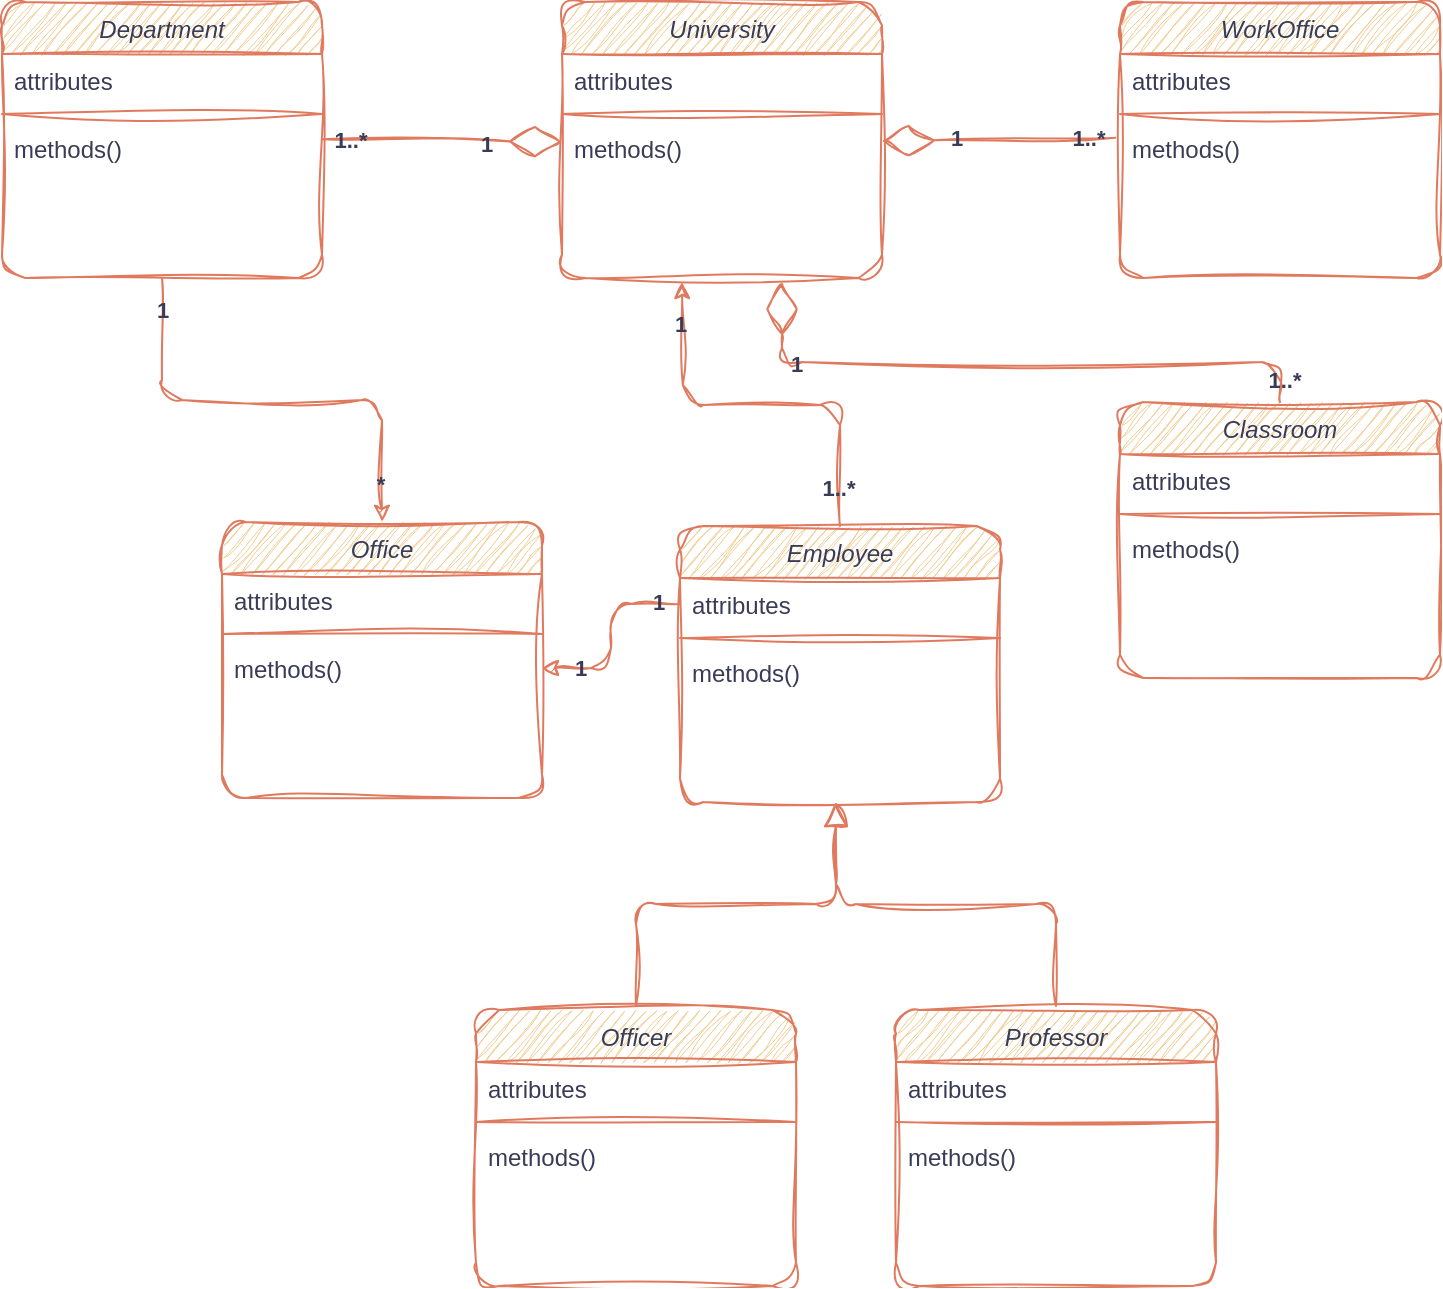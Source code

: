 <mxfile version="22.1.4" type="device">
  <diagram id="C5RBs43oDa-KdzZeNtuy" name="Page-1">
    <mxGraphModel dx="1434" dy="790" grid="0" gridSize="10" guides="1" tooltips="1" connect="1" arrows="1" fold="1" page="1" pageScale="1" pageWidth="827" pageHeight="1169" background="none" math="0" shadow="0">
      <root>
        <mxCell id="WIyWlLk6GJQsqaUBKTNV-0" />
        <mxCell id="WIyWlLk6GJQsqaUBKTNV-1" parent="WIyWlLk6GJQsqaUBKTNV-0" />
        <mxCell id="jg2_TVnza2cQnOKl0OBC-71" style="edgeStyle=orthogonalEdgeStyle;rounded=1;orthogonalLoop=1;jettySize=auto;html=1;entryX=0.5;entryY=0;entryDx=0;entryDy=0;fontStyle=0;labelBackgroundColor=none;strokeColor=#E07A5F;fontColor=default;sketch=1;curveFitting=1;jiggle=2;" edge="1" parent="WIyWlLk6GJQsqaUBKTNV-1" source="zkfFHV4jXpPFQw0GAbJ--0" target="jg2_TVnza2cQnOKl0OBC-16">
          <mxGeometry relative="1" as="geometry" />
        </mxCell>
        <mxCell id="jg2_TVnza2cQnOKl0OBC-72" value="*" style="edgeLabel;html=1;align=center;verticalAlign=middle;resizable=0;points=[];fontStyle=1;labelBackgroundColor=none;fontColor=#393C56;rounded=1;sketch=1;curveFitting=1;jiggle=2;" vertex="1" connectable="0" parent="jg2_TVnza2cQnOKl0OBC-71">
          <mxGeometry x="0.838" y="-1" relative="1" as="geometry">
            <mxPoint as="offset" />
          </mxGeometry>
        </mxCell>
        <mxCell id="jg2_TVnza2cQnOKl0OBC-73" value="1" style="edgeLabel;html=1;align=center;verticalAlign=middle;resizable=0;points=[];fontStyle=1;labelBackgroundColor=none;fontColor=#393C56;rounded=1;sketch=1;curveFitting=1;jiggle=2;" vertex="1" connectable="0" parent="jg2_TVnza2cQnOKl0OBC-71">
          <mxGeometry x="-0.865" relative="1" as="geometry">
            <mxPoint as="offset" />
          </mxGeometry>
        </mxCell>
        <mxCell id="zkfFHV4jXpPFQw0GAbJ--0" value="Department" style="swimlane;fontStyle=2;align=center;verticalAlign=top;childLayout=stackLayout;horizontal=1;startSize=26;horizontalStack=0;resizeParent=1;resizeLast=0;collapsible=1;marginBottom=0;rounded=1;shadow=0;strokeWidth=1;fillColor=#F2CC8F;strokeColor=#E07A5F;labelBackgroundColor=none;fontColor=#393C56;sketch=1;curveFitting=1;jiggle=2;" parent="WIyWlLk6GJQsqaUBKTNV-1" vertex="1">
          <mxGeometry x="40" y="80" width="160" height="138" as="geometry">
            <mxRectangle x="220" y="120" width="160" height="26" as="alternateBounds" />
          </mxGeometry>
        </mxCell>
        <mxCell id="zkfFHV4jXpPFQw0GAbJ--1" value="attributes" style="text;align=left;verticalAlign=top;spacingLeft=4;spacingRight=4;overflow=hidden;rotatable=0;points=[[0,0.5],[1,0.5]];portConstraint=eastwest;labelBackgroundColor=none;fontColor=#393C56;rounded=1;sketch=1;curveFitting=1;jiggle=2;" parent="zkfFHV4jXpPFQw0GAbJ--0" vertex="1">
          <mxGeometry y="26" width="160" height="26" as="geometry" />
        </mxCell>
        <mxCell id="zkfFHV4jXpPFQw0GAbJ--4" value="" style="line;html=1;strokeWidth=1;align=left;verticalAlign=middle;spacingTop=-1;spacingLeft=3;spacingRight=3;rotatable=0;labelPosition=right;points=[];portConstraint=eastwest;labelBackgroundColor=none;fillColor=#F2CC8F;strokeColor=#E07A5F;fontColor=#393C56;rounded=1;sketch=1;curveFitting=1;jiggle=2;" parent="zkfFHV4jXpPFQw0GAbJ--0" vertex="1">
          <mxGeometry y="52" width="160" height="8" as="geometry" />
        </mxCell>
        <mxCell id="zkfFHV4jXpPFQw0GAbJ--5" value="methods()" style="text;align=left;verticalAlign=top;spacingLeft=4;spacingRight=4;overflow=hidden;rotatable=0;points=[[0,0.5],[1,0.5]];portConstraint=eastwest;labelBackgroundColor=none;fontColor=#393C56;rounded=1;sketch=1;curveFitting=1;jiggle=2;" parent="zkfFHV4jXpPFQw0GAbJ--0" vertex="1">
          <mxGeometry y="60" width="160" height="26" as="geometry" />
        </mxCell>
        <mxCell id="jg2_TVnza2cQnOKl0OBC-0" value="University" style="swimlane;fontStyle=2;align=center;verticalAlign=top;childLayout=stackLayout;horizontal=1;startSize=26;horizontalStack=0;resizeParent=1;resizeLast=0;collapsible=1;marginBottom=0;rounded=1;shadow=0;strokeWidth=1;fillColor=#F2CC8F;strokeColor=#E07A5F;labelBackgroundColor=none;fontColor=#393C56;sketch=1;curveFitting=1;jiggle=2;" vertex="1" parent="WIyWlLk6GJQsqaUBKTNV-1">
          <mxGeometry x="320" y="80" width="160" height="138" as="geometry">
            <mxRectangle x="220" y="120" width="160" height="26" as="alternateBounds" />
          </mxGeometry>
        </mxCell>
        <mxCell id="jg2_TVnza2cQnOKl0OBC-1" value="attributes" style="text;align=left;verticalAlign=top;spacingLeft=4;spacingRight=4;overflow=hidden;rotatable=0;points=[[0,0.5],[1,0.5]];portConstraint=eastwest;labelBackgroundColor=none;fontColor=#393C56;rounded=1;sketch=1;curveFitting=1;jiggle=2;" vertex="1" parent="jg2_TVnza2cQnOKl0OBC-0">
          <mxGeometry y="26" width="160" height="26" as="geometry" />
        </mxCell>
        <mxCell id="jg2_TVnza2cQnOKl0OBC-2" value="" style="line;html=1;strokeWidth=1;align=left;verticalAlign=middle;spacingTop=-1;spacingLeft=3;spacingRight=3;rotatable=0;labelPosition=right;points=[];portConstraint=eastwest;labelBackgroundColor=none;fillColor=#F2CC8F;strokeColor=#E07A5F;fontColor=#393C56;rounded=1;sketch=1;curveFitting=1;jiggle=2;" vertex="1" parent="jg2_TVnza2cQnOKl0OBC-0">
          <mxGeometry y="52" width="160" height="8" as="geometry" />
        </mxCell>
        <mxCell id="jg2_TVnza2cQnOKl0OBC-3" value="methods()" style="text;align=left;verticalAlign=top;spacingLeft=4;spacingRight=4;overflow=hidden;rotatable=0;points=[[0,0.5],[1,0.5]];portConstraint=eastwest;labelBackgroundColor=none;fontColor=#393C56;rounded=1;sketch=1;curveFitting=1;jiggle=2;" vertex="1" parent="jg2_TVnza2cQnOKl0OBC-0">
          <mxGeometry y="60" width="160" height="26" as="geometry" />
        </mxCell>
        <mxCell id="jg2_TVnza2cQnOKl0OBC-4" value="Professor" style="swimlane;fontStyle=2;align=center;verticalAlign=top;childLayout=stackLayout;horizontal=1;startSize=26;horizontalStack=0;resizeParent=1;resizeLast=0;collapsible=1;marginBottom=0;rounded=1;shadow=0;strokeWidth=1;fillColor=#F2CC8F;strokeColor=#E07A5F;labelBackgroundColor=none;fontColor=#393C56;sketch=1;curveFitting=1;jiggle=2;" vertex="1" parent="WIyWlLk6GJQsqaUBKTNV-1">
          <mxGeometry x="487" y="584" width="160" height="138" as="geometry">
            <mxRectangle x="220" y="120" width="160" height="26" as="alternateBounds" />
          </mxGeometry>
        </mxCell>
        <mxCell id="jg2_TVnza2cQnOKl0OBC-5" value="attributes" style="text;align=left;verticalAlign=top;spacingLeft=4;spacingRight=4;overflow=hidden;rotatable=0;points=[[0,0.5],[1,0.5]];portConstraint=eastwest;labelBackgroundColor=none;fontColor=#393C56;rounded=1;sketch=1;curveFitting=1;jiggle=2;" vertex="1" parent="jg2_TVnza2cQnOKl0OBC-4">
          <mxGeometry y="26" width="160" height="26" as="geometry" />
        </mxCell>
        <mxCell id="jg2_TVnza2cQnOKl0OBC-6" value="" style="line;html=1;strokeWidth=1;align=left;verticalAlign=middle;spacingTop=-1;spacingLeft=3;spacingRight=3;rotatable=0;labelPosition=right;points=[];portConstraint=eastwest;labelBackgroundColor=none;fillColor=#F2CC8F;strokeColor=#E07A5F;fontColor=#393C56;rounded=1;sketch=1;curveFitting=1;jiggle=2;" vertex="1" parent="jg2_TVnza2cQnOKl0OBC-4">
          <mxGeometry y="52" width="160" height="8" as="geometry" />
        </mxCell>
        <mxCell id="jg2_TVnza2cQnOKl0OBC-7" value="methods()" style="text;align=left;verticalAlign=top;spacingLeft=4;spacingRight=4;overflow=hidden;rotatable=0;points=[[0,0.5],[1,0.5]];portConstraint=eastwest;labelBackgroundColor=none;fontColor=#393C56;rounded=1;sketch=1;curveFitting=1;jiggle=2;" vertex="1" parent="jg2_TVnza2cQnOKl0OBC-4">
          <mxGeometry y="60" width="160" height="26" as="geometry" />
        </mxCell>
        <mxCell id="jg2_TVnza2cQnOKl0OBC-8" value="WorkOffice" style="swimlane;fontStyle=2;align=center;verticalAlign=top;childLayout=stackLayout;horizontal=1;startSize=26;horizontalStack=0;resizeParent=1;resizeLast=0;collapsible=1;marginBottom=0;rounded=1;shadow=0;strokeWidth=1;fillColor=#F2CC8F;strokeColor=#E07A5F;labelBackgroundColor=none;fontColor=#393C56;sketch=1;curveFitting=1;jiggle=2;" vertex="1" parent="WIyWlLk6GJQsqaUBKTNV-1">
          <mxGeometry x="599" y="80" width="160" height="138" as="geometry">
            <mxRectangle x="220" y="120" width="160" height="26" as="alternateBounds" />
          </mxGeometry>
        </mxCell>
        <mxCell id="jg2_TVnza2cQnOKl0OBC-9" value="attributes" style="text;align=left;verticalAlign=top;spacingLeft=4;spacingRight=4;overflow=hidden;rotatable=0;points=[[0,0.5],[1,0.5]];portConstraint=eastwest;labelBackgroundColor=none;fontColor=#393C56;rounded=1;sketch=1;curveFitting=1;jiggle=2;" vertex="1" parent="jg2_TVnza2cQnOKl0OBC-8">
          <mxGeometry y="26" width="160" height="26" as="geometry" />
        </mxCell>
        <mxCell id="jg2_TVnza2cQnOKl0OBC-10" value="" style="line;html=1;strokeWidth=1;align=left;verticalAlign=middle;spacingTop=-1;spacingLeft=3;spacingRight=3;rotatable=0;labelPosition=right;points=[];portConstraint=eastwest;labelBackgroundColor=none;fillColor=#F2CC8F;strokeColor=#E07A5F;fontColor=#393C56;rounded=1;sketch=1;curveFitting=1;jiggle=2;" vertex="1" parent="jg2_TVnza2cQnOKl0OBC-8">
          <mxGeometry y="52" width="160" height="8" as="geometry" />
        </mxCell>
        <mxCell id="jg2_TVnza2cQnOKl0OBC-11" value="methods()" style="text;align=left;verticalAlign=top;spacingLeft=4;spacingRight=4;overflow=hidden;rotatable=0;points=[[0,0.5],[1,0.5]];portConstraint=eastwest;labelBackgroundColor=none;fontColor=#393C56;rounded=1;sketch=1;curveFitting=1;jiggle=2;" vertex="1" parent="jg2_TVnza2cQnOKl0OBC-8">
          <mxGeometry y="60" width="160" height="26" as="geometry" />
        </mxCell>
        <mxCell id="jg2_TVnza2cQnOKl0OBC-90" style="edgeStyle=orthogonalEdgeStyle;rounded=1;orthogonalLoop=1;jettySize=auto;html=1;labelBackgroundColor=none;strokeColor=#E07A5F;fontColor=default;sketch=1;curveFitting=1;jiggle=2;" edge="1" parent="WIyWlLk6GJQsqaUBKTNV-1" source="jg2_TVnza2cQnOKl0OBC-12">
          <mxGeometry relative="1" as="geometry">
            <mxPoint x="380" y="220" as="targetPoint" />
          </mxGeometry>
        </mxCell>
        <mxCell id="jg2_TVnza2cQnOKl0OBC-91" value="1" style="edgeLabel;html=1;align=center;verticalAlign=middle;resizable=0;points=[];fontStyle=1;labelBackgroundColor=none;fontColor=#393C56;rounded=1;sketch=1;curveFitting=1;jiggle=2;" vertex="1" connectable="0" parent="jg2_TVnza2cQnOKl0OBC-90">
          <mxGeometry x="0.805" y="-2" relative="1" as="geometry">
            <mxPoint x="-3" y="1" as="offset" />
          </mxGeometry>
        </mxCell>
        <mxCell id="jg2_TVnza2cQnOKl0OBC-92" value="1..*" style="edgeLabel;html=1;align=center;verticalAlign=middle;resizable=0;points=[];fontStyle=1;labelBackgroundColor=none;fontColor=#393C56;rounded=1;sketch=1;curveFitting=1;jiggle=2;" vertex="1" connectable="0" parent="jg2_TVnza2cQnOKl0OBC-90">
          <mxGeometry x="-0.809" y="3" relative="1" as="geometry">
            <mxPoint x="2" as="offset" />
          </mxGeometry>
        </mxCell>
        <mxCell id="jg2_TVnza2cQnOKl0OBC-12" value="Employee" style="swimlane;fontStyle=2;align=center;verticalAlign=top;childLayout=stackLayout;horizontal=1;startSize=26;horizontalStack=0;resizeParent=1;resizeLast=0;collapsible=1;marginBottom=0;rounded=1;shadow=0;strokeWidth=1;fillColor=#F2CC8F;strokeColor=#E07A5F;labelBackgroundColor=none;fontColor=#393C56;sketch=1;curveFitting=1;jiggle=2;" vertex="1" parent="WIyWlLk6GJQsqaUBKTNV-1">
          <mxGeometry x="379" y="342" width="160" height="138" as="geometry">
            <mxRectangle x="220" y="120" width="160" height="26" as="alternateBounds" />
          </mxGeometry>
        </mxCell>
        <mxCell id="jg2_TVnza2cQnOKl0OBC-13" value="attributes" style="text;align=left;verticalAlign=top;spacingLeft=4;spacingRight=4;overflow=hidden;rotatable=0;points=[[0,0.5],[1,0.5]];portConstraint=eastwest;labelBackgroundColor=none;fontColor=#393C56;rounded=1;sketch=1;curveFitting=1;jiggle=2;" vertex="1" parent="jg2_TVnza2cQnOKl0OBC-12">
          <mxGeometry y="26" width="160" height="26" as="geometry" />
        </mxCell>
        <mxCell id="jg2_TVnza2cQnOKl0OBC-14" value="" style="line;html=1;strokeWidth=1;align=left;verticalAlign=middle;spacingTop=-1;spacingLeft=3;spacingRight=3;rotatable=0;labelPosition=right;points=[];portConstraint=eastwest;labelBackgroundColor=none;fillColor=#F2CC8F;strokeColor=#E07A5F;fontColor=#393C56;rounded=1;sketch=1;curveFitting=1;jiggle=2;" vertex="1" parent="jg2_TVnza2cQnOKl0OBC-12">
          <mxGeometry y="52" width="160" height="8" as="geometry" />
        </mxCell>
        <mxCell id="jg2_TVnza2cQnOKl0OBC-15" value="methods()" style="text;align=left;verticalAlign=top;spacingLeft=4;spacingRight=4;overflow=hidden;rotatable=0;points=[[0,0.5],[1,0.5]];portConstraint=eastwest;labelBackgroundColor=none;fontColor=#393C56;rounded=1;sketch=1;curveFitting=1;jiggle=2;" vertex="1" parent="jg2_TVnza2cQnOKl0OBC-12">
          <mxGeometry y="60" width="160" height="26" as="geometry" />
        </mxCell>
        <mxCell id="jg2_TVnza2cQnOKl0OBC-16" value="Office" style="swimlane;fontStyle=2;align=center;verticalAlign=top;childLayout=stackLayout;horizontal=1;startSize=26;horizontalStack=0;resizeParent=1;resizeLast=0;collapsible=1;marginBottom=0;rounded=1;shadow=0;strokeWidth=1;fillColor=#F2CC8F;strokeColor=#E07A5F;labelBackgroundColor=none;fontColor=#393C56;sketch=1;curveFitting=1;jiggle=2;" vertex="1" parent="WIyWlLk6GJQsqaUBKTNV-1">
          <mxGeometry x="150" y="340" width="160" height="138" as="geometry">
            <mxRectangle x="220" y="120" width="160" height="26" as="alternateBounds" />
          </mxGeometry>
        </mxCell>
        <mxCell id="jg2_TVnza2cQnOKl0OBC-17" value="attributes" style="text;align=left;verticalAlign=top;spacingLeft=4;spacingRight=4;overflow=hidden;rotatable=0;points=[[0,0.5],[1,0.5]];portConstraint=eastwest;labelBackgroundColor=none;fontColor=#393C56;rounded=1;sketch=1;curveFitting=1;jiggle=2;" vertex="1" parent="jg2_TVnza2cQnOKl0OBC-16">
          <mxGeometry y="26" width="160" height="26" as="geometry" />
        </mxCell>
        <mxCell id="jg2_TVnza2cQnOKl0OBC-18" value="" style="line;html=1;strokeWidth=1;align=left;verticalAlign=middle;spacingTop=-1;spacingLeft=3;spacingRight=3;rotatable=0;labelPosition=right;points=[];portConstraint=eastwest;labelBackgroundColor=none;fillColor=#F2CC8F;strokeColor=#E07A5F;fontColor=#393C56;rounded=1;sketch=1;curveFitting=1;jiggle=2;" vertex="1" parent="jg2_TVnza2cQnOKl0OBC-16">
          <mxGeometry y="52" width="160" height="8" as="geometry" />
        </mxCell>
        <mxCell id="jg2_TVnza2cQnOKl0OBC-19" value="methods()" style="text;align=left;verticalAlign=top;spacingLeft=4;spacingRight=4;overflow=hidden;rotatable=0;points=[[0,0.5],[1,0.5]];portConstraint=eastwest;labelBackgroundColor=none;fontColor=#393C56;rounded=1;sketch=1;curveFitting=1;jiggle=2;" vertex="1" parent="jg2_TVnza2cQnOKl0OBC-16">
          <mxGeometry y="60" width="160" height="26" as="geometry" />
        </mxCell>
        <mxCell id="jg2_TVnza2cQnOKl0OBC-21" value="Classroom" style="swimlane;fontStyle=2;align=center;verticalAlign=top;childLayout=stackLayout;horizontal=1;startSize=26;horizontalStack=0;resizeParent=1;resizeLast=0;collapsible=1;marginBottom=0;rounded=1;shadow=0;strokeWidth=1;fillColor=#F2CC8F;strokeColor=#E07A5F;labelBackgroundColor=none;fontColor=#393C56;sketch=1;curveFitting=1;jiggle=2;" vertex="1" parent="WIyWlLk6GJQsqaUBKTNV-1">
          <mxGeometry x="599" y="280" width="160" height="138" as="geometry">
            <mxRectangle x="220" y="120" width="160" height="26" as="alternateBounds" />
          </mxGeometry>
        </mxCell>
        <mxCell id="jg2_TVnza2cQnOKl0OBC-22" value="attributes" style="text;align=left;verticalAlign=top;spacingLeft=4;spacingRight=4;overflow=hidden;rotatable=0;points=[[0,0.5],[1,0.5]];portConstraint=eastwest;labelBackgroundColor=none;fontColor=#393C56;rounded=1;sketch=1;curveFitting=1;jiggle=2;" vertex="1" parent="jg2_TVnza2cQnOKl0OBC-21">
          <mxGeometry y="26" width="160" height="26" as="geometry" />
        </mxCell>
        <mxCell id="jg2_TVnza2cQnOKl0OBC-23" value="" style="line;html=1;strokeWidth=1;align=left;verticalAlign=middle;spacingTop=-1;spacingLeft=3;spacingRight=3;rotatable=0;labelPosition=right;points=[];portConstraint=eastwest;labelBackgroundColor=none;fillColor=#F2CC8F;strokeColor=#E07A5F;fontColor=#393C56;rounded=1;sketch=1;curveFitting=1;jiggle=2;" vertex="1" parent="jg2_TVnza2cQnOKl0OBC-21">
          <mxGeometry y="52" width="160" height="8" as="geometry" />
        </mxCell>
        <mxCell id="jg2_TVnza2cQnOKl0OBC-24" value="methods()" style="text;align=left;verticalAlign=top;spacingLeft=4;spacingRight=4;overflow=hidden;rotatable=0;points=[[0,0.5],[1,0.5]];portConstraint=eastwest;labelBackgroundColor=none;fontColor=#393C56;rounded=1;sketch=1;curveFitting=1;jiggle=2;" vertex="1" parent="jg2_TVnza2cQnOKl0OBC-21">
          <mxGeometry y="60" width="160" height="26" as="geometry" />
        </mxCell>
        <mxCell id="jg2_TVnza2cQnOKl0OBC-25" value="Officer" style="swimlane;fontStyle=2;align=center;verticalAlign=top;childLayout=stackLayout;horizontal=1;startSize=26;horizontalStack=0;resizeParent=1;resizeLast=0;collapsible=1;marginBottom=0;rounded=1;shadow=0;strokeWidth=1;fillColor=#F2CC8F;strokeColor=#E07A5F;labelBackgroundColor=none;fontColor=#393C56;sketch=1;curveFitting=1;jiggle=2;" vertex="1" parent="WIyWlLk6GJQsqaUBKTNV-1">
          <mxGeometry x="277" y="584" width="160" height="138" as="geometry">
            <mxRectangle x="220" y="120" width="160" height="26" as="alternateBounds" />
          </mxGeometry>
        </mxCell>
        <mxCell id="jg2_TVnza2cQnOKl0OBC-26" value="attributes" style="text;align=left;verticalAlign=top;spacingLeft=4;spacingRight=4;overflow=hidden;rotatable=0;points=[[0,0.5],[1,0.5]];portConstraint=eastwest;labelBackgroundColor=none;fontColor=#393C56;rounded=1;sketch=1;curveFitting=1;jiggle=2;" vertex="1" parent="jg2_TVnza2cQnOKl0OBC-25">
          <mxGeometry y="26" width="160" height="26" as="geometry" />
        </mxCell>
        <mxCell id="jg2_TVnza2cQnOKl0OBC-27" value="" style="line;html=1;strokeWidth=1;align=left;verticalAlign=middle;spacingTop=-1;spacingLeft=3;spacingRight=3;rotatable=0;labelPosition=right;points=[];portConstraint=eastwest;labelBackgroundColor=none;fillColor=#F2CC8F;strokeColor=#E07A5F;fontColor=#393C56;rounded=1;sketch=1;curveFitting=1;jiggle=2;" vertex="1" parent="jg2_TVnza2cQnOKl0OBC-25">
          <mxGeometry y="52" width="160" height="8" as="geometry" />
        </mxCell>
        <mxCell id="jg2_TVnza2cQnOKl0OBC-28" value="methods()" style="text;align=left;verticalAlign=top;spacingLeft=4;spacingRight=4;overflow=hidden;rotatable=0;points=[[0,0.5],[1,0.5]];portConstraint=eastwest;labelBackgroundColor=none;fontColor=#393C56;rounded=1;sketch=1;curveFitting=1;jiggle=2;" vertex="1" parent="jg2_TVnza2cQnOKl0OBC-25">
          <mxGeometry y="60" width="160" height="26" as="geometry" />
        </mxCell>
        <mxCell id="jg2_TVnza2cQnOKl0OBC-31" value="" style="endArrow=block;endSize=10;endFill=0;shadow=0;strokeWidth=1;rounded=1;edgeStyle=elbowEdgeStyle;elbow=vertical;labelBackgroundColor=none;strokeColor=#E07A5F;fontColor=default;sketch=1;curveFitting=1;jiggle=2;" edge="1" parent="WIyWlLk6GJQsqaUBKTNV-1">
          <mxGeometry width="160" relative="1" as="geometry">
            <mxPoint x="567" y="582" as="sourcePoint" />
            <mxPoint x="457" y="480" as="targetPoint" />
          </mxGeometry>
        </mxCell>
        <mxCell id="jg2_TVnza2cQnOKl0OBC-32" value="" style="endArrow=block;endSize=10;endFill=0;shadow=0;strokeWidth=1;rounded=1;edgeStyle=elbowEdgeStyle;elbow=vertical;labelBackgroundColor=none;strokeColor=#E07A5F;fontColor=default;sketch=1;curveFitting=1;jiggle=2;" edge="1" parent="WIyWlLk6GJQsqaUBKTNV-1">
          <mxGeometry width="160" relative="1" as="geometry">
            <mxPoint x="357" y="582" as="sourcePoint" />
            <mxPoint x="457" y="480" as="targetPoint" />
          </mxGeometry>
        </mxCell>
        <mxCell id="jg2_TVnza2cQnOKl0OBC-38" style="edgeStyle=orthogonalEdgeStyle;rounded=1;orthogonalLoop=1;jettySize=auto;html=1;entryX=1;entryY=0.5;entryDx=0;entryDy=0;labelBackgroundColor=none;strokeColor=#E07A5F;fontColor=default;sketch=1;curveFitting=1;jiggle=2;" edge="1" parent="WIyWlLk6GJQsqaUBKTNV-1" source="jg2_TVnza2cQnOKl0OBC-13" target="jg2_TVnza2cQnOKl0OBC-19">
          <mxGeometry relative="1" as="geometry" />
        </mxCell>
        <mxCell id="jg2_TVnza2cQnOKl0OBC-88" value="1" style="edgeLabel;html=1;align=center;verticalAlign=middle;resizable=0;points=[];fontStyle=1;labelBackgroundColor=none;fontColor=#393C56;rounded=1;sketch=1;curveFitting=1;jiggle=2;" vertex="1" connectable="0" parent="jg2_TVnza2cQnOKl0OBC-38">
          <mxGeometry x="-0.772" y="-1" relative="1" as="geometry">
            <mxPoint as="offset" />
          </mxGeometry>
        </mxCell>
        <mxCell id="jg2_TVnza2cQnOKl0OBC-89" value="1" style="edgeLabel;html=1;align=center;verticalAlign=middle;resizable=0;points=[];fontStyle=1;labelBackgroundColor=none;fontColor=#393C56;rounded=1;sketch=1;curveFitting=1;jiggle=2;" vertex="1" connectable="0" parent="jg2_TVnza2cQnOKl0OBC-38">
          <mxGeometry x="0.621" relative="1" as="geometry">
            <mxPoint as="offset" />
          </mxGeometry>
        </mxCell>
        <mxCell id="jg2_TVnza2cQnOKl0OBC-74" value="" style="endArrow=diamondThin;endFill=0;endSize=24;html=1;rounded=1;labelBackgroundColor=none;strokeColor=#E07A5F;fontColor=default;sketch=1;curveFitting=1;jiggle=2;" edge="1" parent="WIyWlLk6GJQsqaUBKTNV-1">
          <mxGeometry width="160" relative="1" as="geometry">
            <mxPoint x="200" y="148.58" as="sourcePoint" />
            <mxPoint x="320" y="150" as="targetPoint" />
          </mxGeometry>
        </mxCell>
        <mxCell id="jg2_TVnza2cQnOKl0OBC-75" value="1" style="edgeLabel;html=1;align=center;verticalAlign=middle;resizable=0;points=[];fontStyle=1;labelBackgroundColor=none;fontColor=#393C56;rounded=1;sketch=1;curveFitting=1;jiggle=2;" vertex="1" connectable="0" parent="jg2_TVnza2cQnOKl0OBC-74">
          <mxGeometry x="0.361" y="-1" relative="1" as="geometry">
            <mxPoint as="offset" />
          </mxGeometry>
        </mxCell>
        <mxCell id="jg2_TVnza2cQnOKl0OBC-77" value="1..*" style="edgeLabel;html=1;align=center;verticalAlign=middle;resizable=0;points=[];fontStyle=1;labelBackgroundColor=none;fontColor=#393C56;rounded=1;sketch=1;curveFitting=1;jiggle=2;" vertex="1" connectable="0" parent="jg2_TVnza2cQnOKl0OBC-74">
          <mxGeometry x="-0.764" relative="1" as="geometry">
            <mxPoint as="offset" />
          </mxGeometry>
        </mxCell>
        <mxCell id="jg2_TVnza2cQnOKl0OBC-78" value="" style="endArrow=diamondThin;endFill=0;endSize=24;html=1;rounded=1;exitX=-0.015;exitY=0.301;exitDx=0;exitDy=0;exitPerimeter=0;labelBackgroundColor=none;strokeColor=#E07A5F;fontColor=default;sketch=1;curveFitting=1;jiggle=2;" edge="1" parent="WIyWlLk6GJQsqaUBKTNV-1" source="jg2_TVnza2cQnOKl0OBC-11">
          <mxGeometry width="160" relative="1" as="geometry">
            <mxPoint x="570" y="148.5" as="sourcePoint" />
            <mxPoint x="480" y="149.5" as="targetPoint" />
          </mxGeometry>
        </mxCell>
        <mxCell id="jg2_TVnza2cQnOKl0OBC-79" value="1" style="edgeLabel;html=1;align=center;verticalAlign=middle;resizable=0;points=[];fontStyle=1;labelBackgroundColor=none;fontColor=#393C56;rounded=1;sketch=1;curveFitting=1;jiggle=2;" vertex="1" connectable="0" parent="jg2_TVnza2cQnOKl0OBC-78">
          <mxGeometry x="0.361" y="-1" relative="1" as="geometry">
            <mxPoint as="offset" />
          </mxGeometry>
        </mxCell>
        <mxCell id="jg2_TVnza2cQnOKl0OBC-80" value="1..*" style="edgeLabel;html=1;align=center;verticalAlign=middle;resizable=0;points=[];fontStyle=1;labelBackgroundColor=none;fontColor=#393C56;rounded=1;sketch=1;curveFitting=1;jiggle=2;" vertex="1" connectable="0" parent="jg2_TVnza2cQnOKl0OBC-78">
          <mxGeometry x="-0.764" relative="1" as="geometry">
            <mxPoint as="offset" />
          </mxGeometry>
        </mxCell>
        <mxCell id="jg2_TVnza2cQnOKl0OBC-84" value="" style="endArrow=diamondThin;endFill=0;endSize=24;html=1;rounded=1;exitX=0.5;exitY=0;exitDx=0;exitDy=0;labelBackgroundColor=none;strokeColor=#E07A5F;fontColor=default;sketch=1;curveFitting=1;jiggle=2;" edge="1" parent="WIyWlLk6GJQsqaUBKTNV-1" source="jg2_TVnza2cQnOKl0OBC-21">
          <mxGeometry width="160" relative="1" as="geometry">
            <mxPoint x="390" y="260" as="sourcePoint" />
            <mxPoint x="430" y="220" as="targetPoint" />
            <Array as="points">
              <mxPoint x="680" y="260" />
              <mxPoint x="430" y="260" />
            </Array>
          </mxGeometry>
        </mxCell>
        <mxCell id="jg2_TVnza2cQnOKl0OBC-85" value="1" style="edgeLabel;html=1;align=center;verticalAlign=middle;resizable=0;points=[];fontStyle=1;labelBackgroundColor=none;fontColor=#393C56;rounded=1;sketch=1;curveFitting=1;jiggle=2;" vertex="1" connectable="0" parent="jg2_TVnza2cQnOKl0OBC-84">
          <mxGeometry x="0.697" y="1" relative="1" as="geometry">
            <mxPoint as="offset" />
          </mxGeometry>
        </mxCell>
        <mxCell id="jg2_TVnza2cQnOKl0OBC-86" value="1..*" style="edgeLabel;html=1;align=center;verticalAlign=middle;resizable=0;points=[];fontStyle=1;labelBackgroundColor=none;fontColor=#393C56;rounded=1;sketch=1;curveFitting=1;jiggle=2;" vertex="1" connectable="0" parent="jg2_TVnza2cQnOKl0OBC-84">
          <mxGeometry x="-0.93" y="-1" relative="1" as="geometry">
            <mxPoint as="offset" />
          </mxGeometry>
        </mxCell>
      </root>
    </mxGraphModel>
  </diagram>
</mxfile>
